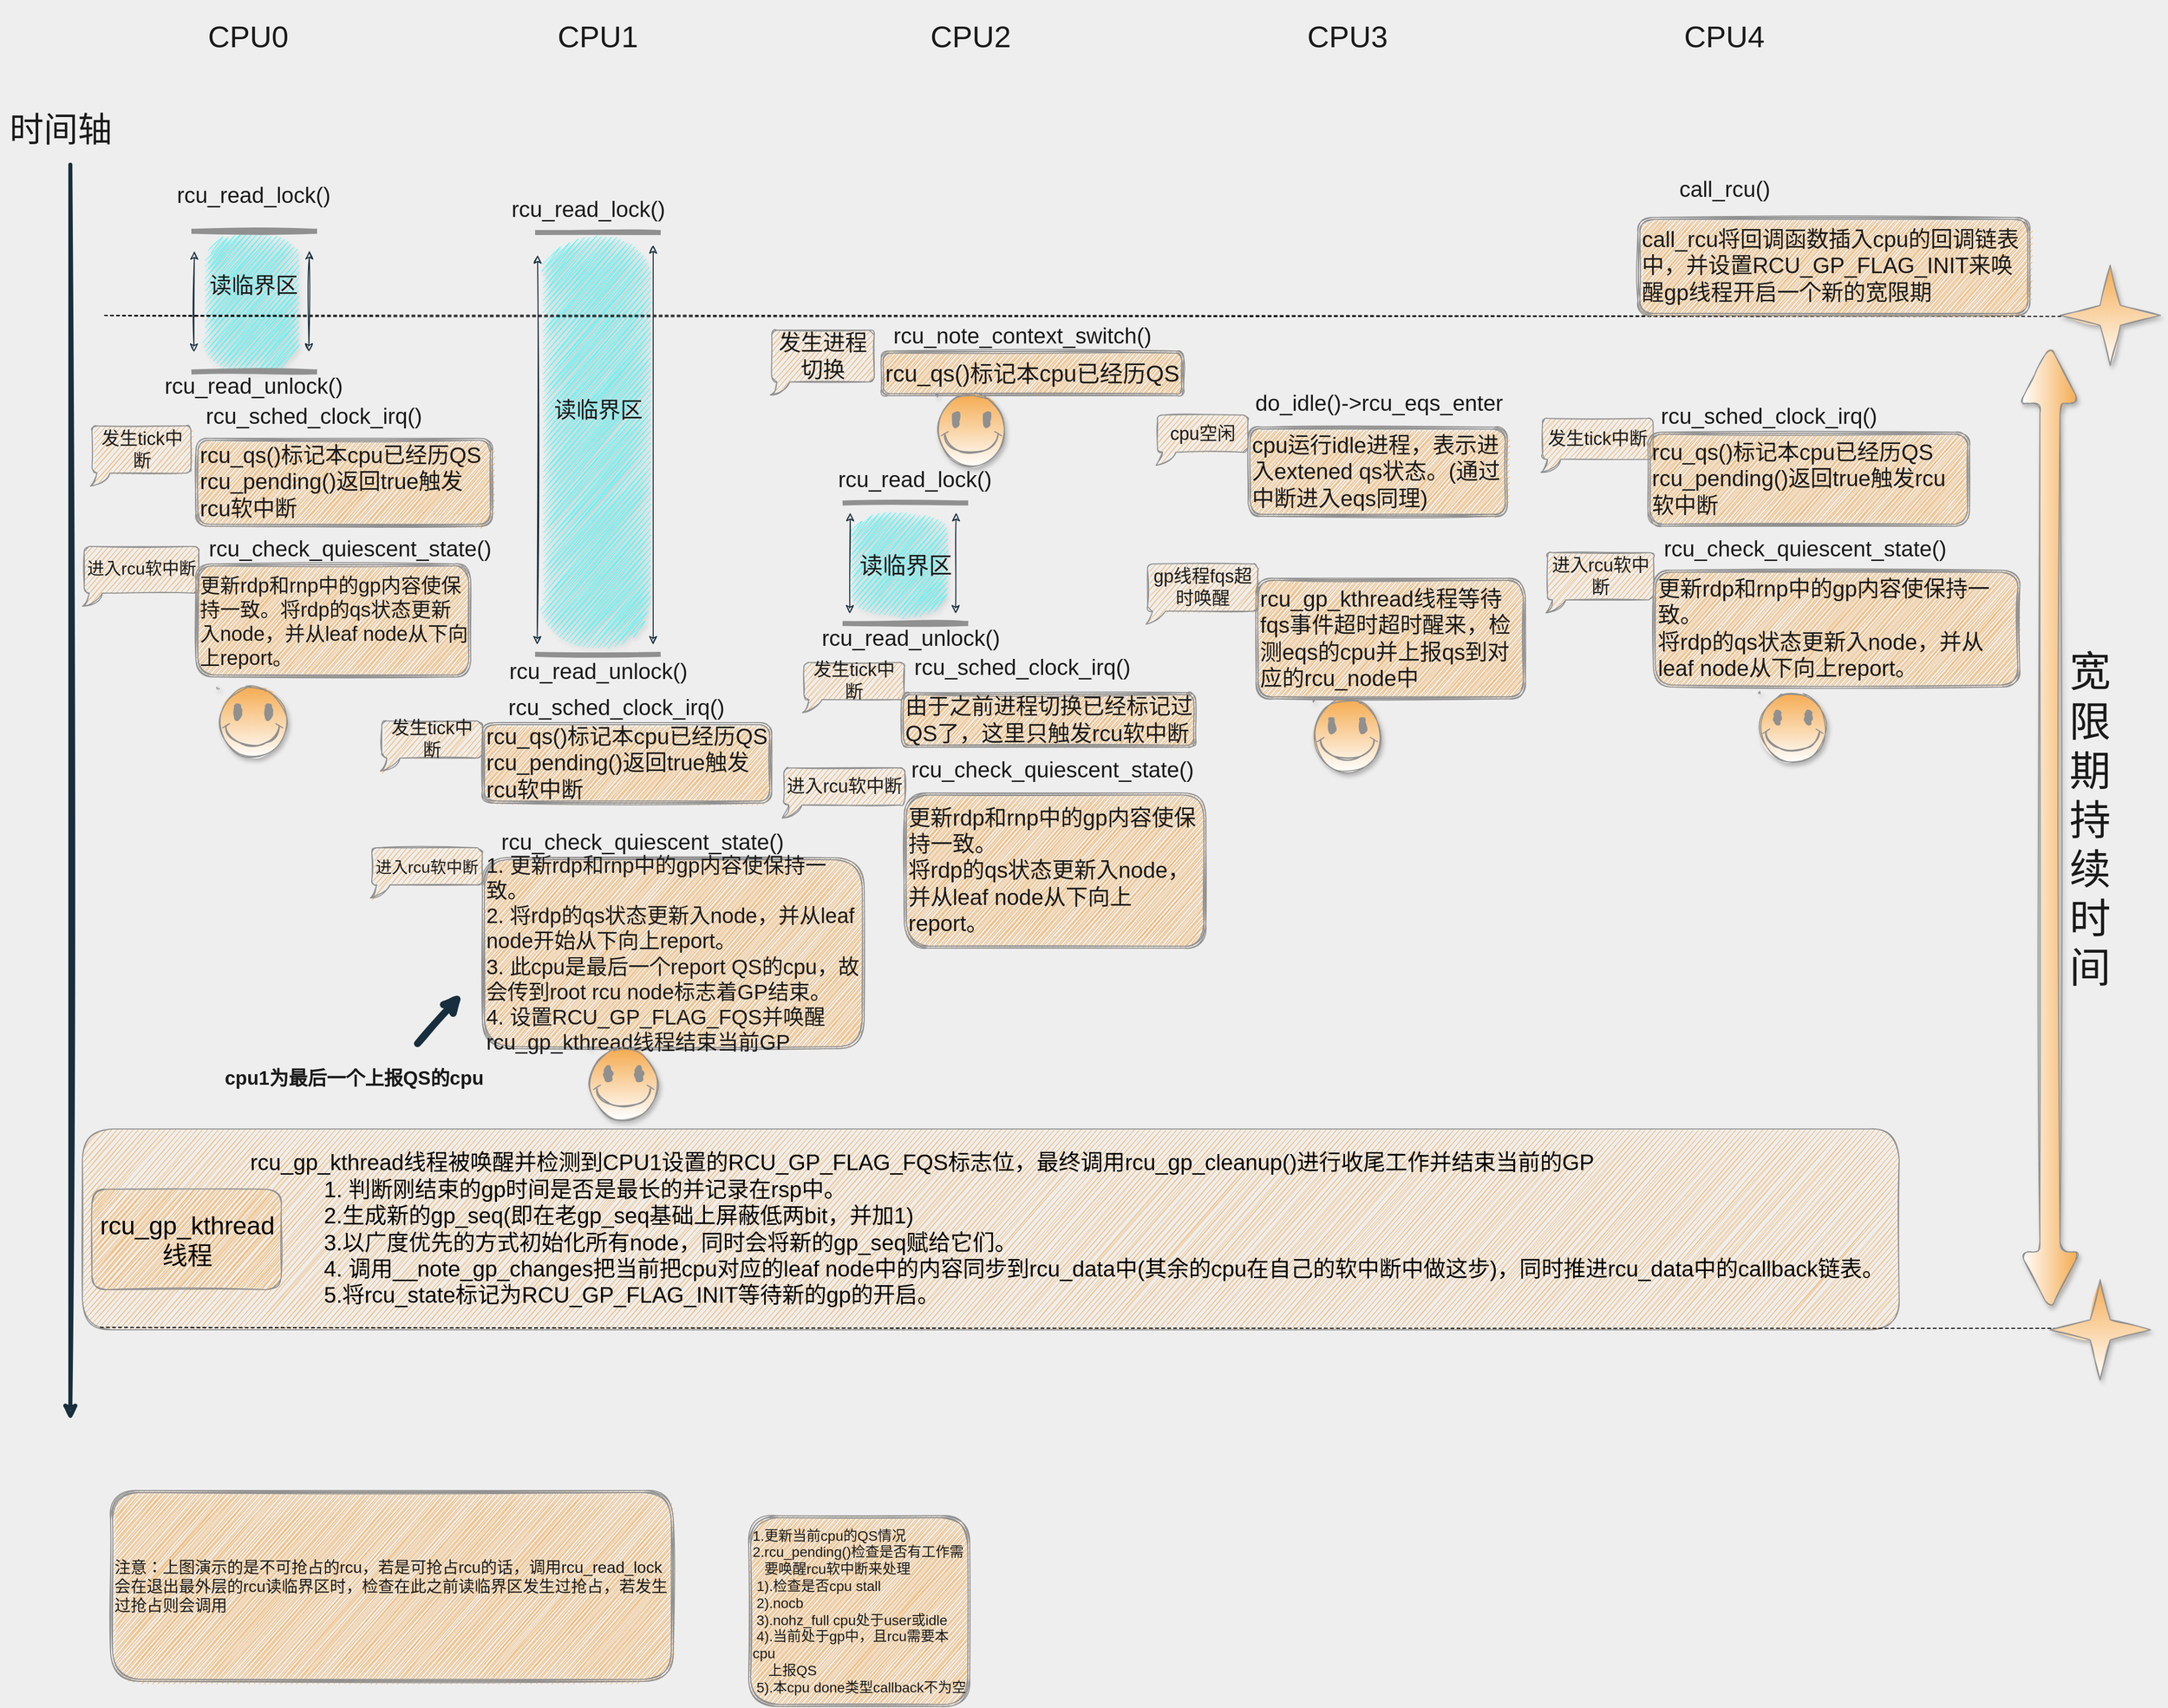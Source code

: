 <mxfile version="14.6.6" type="github">
  <diagram id="IhDVK5kIIlVH_irtN-wy" name="Page-1">
    <mxGraphModel dx="2830" dy="1410" grid="1" gridSize="10" guides="1" tooltips="1" connect="1" arrows="1" fold="1" page="1" pageScale="1" pageWidth="850" pageHeight="1100" background="#EEEEEE" math="0" shadow="0">
      <root>
        <mxCell id="0" />
        <mxCell id="1" parent="0" />
        <mxCell id="dhijnRjkVFzv72ZYH4DM-175" value="" style="shape=cylinder;whiteSpace=wrap;html=1;boundedLbl=1;backgroundOutline=1;rounded=1;shadow=1;fontSize=25;fontColor=#1A1A1A;align=left;strokeColor=none;fillColor=#33FFFF;gradientColor=#ffffff;sketch=1;fillStyle=zigzag;" vertex="1" parent="1">
          <mxGeometry x="796" y="554.88" width="96.5" height="103.75" as="geometry" />
        </mxCell>
        <mxCell id="dhijnRjkVFzv72ZYH4DM-174" value="" style="shape=cylinder;whiteSpace=wrap;html=1;boundedLbl=1;backgroundOutline=1;rounded=1;shadow=1;fontSize=25;fontColor=#1A1A1A;align=left;strokeColor=none;fillColor=#33FFFF;gradientColor=#ffffff;sketch=1;fillStyle=zigzag;" vertex="1" parent="1">
          <mxGeometry x="489.25" y="279.25" width="105.75" height="410" as="geometry" />
        </mxCell>
        <mxCell id="dhijnRjkVFzv72ZYH4DM-172" value="" style="shape=cylinder;whiteSpace=wrap;html=1;boundedLbl=1;backgroundOutline=1;rounded=1;shadow=1;fontSize=25;fontColor=#1A1A1A;align=left;strokeColor=none;fillColor=#33FFFF;gradientColor=#ffffff;sketch=1;fillStyle=zigzag;" vertex="1" parent="1">
          <mxGeometry x="153.25" y="276.25" width="93.5" height="140" as="geometry" />
        </mxCell>
        <mxCell id="dhijnRjkVFzv72ZYH4DM-1" value="" style="shape=partialRectangle;whiteSpace=wrap;html=1;left=0;right=0;fillColor=none;fontColor=#1A1A1A;strokeColor=#909090;strokeWidth=5;sketch=1;rounded=1;" vertex="1" parent="1">
          <mxGeometry x="143" y="276.25" width="120" height="140" as="geometry" />
        </mxCell>
        <mxCell id="dhijnRjkVFzv72ZYH4DM-3" value="读临界区" style="text;html=1;resizable=0;autosize=1;align=center;verticalAlign=middle;points=[];fillColor=none;strokeColor=none;fontColor=#1A1A1A;fontSize=22;sketch=1;rounded=1;" vertex="1" parent="1">
          <mxGeometry x="151.5" y="316.25" width="100" height="30" as="geometry" />
        </mxCell>
        <mxCell id="dhijnRjkVFzv72ZYH4DM-6" value="" style="endArrow=none;dashed=1;html=1;fontSize=19;fontColor=#1A1A1A;labelBackgroundColor=#EEEEEE;sketch=1;curved=1;" edge="1" parent="1">
          <mxGeometry width="50" height="50" relative="1" as="geometry">
            <mxPoint x="54" y="360" as="sourcePoint" />
            <mxPoint x="2010" y="361" as="targetPoint" />
          </mxGeometry>
        </mxCell>
        <mxCell id="dhijnRjkVFzv72ZYH4DM-7" value="call_rcu()" style="text;html=1;resizable=0;autosize=1;align=center;verticalAlign=middle;points=[];fillColor=none;strokeColor=none;fontColor=#1A1A1A;fontSize=22;sketch=1;rounded=1;" vertex="1" parent="1">
          <mxGeometry x="1611" y="220" width="110" height="30" as="geometry" />
        </mxCell>
        <mxCell id="dhijnRjkVFzv72ZYH4DM-8" value="rcu_read_lock()" style="text;html=1;resizable=0;autosize=1;align=center;verticalAlign=middle;points=[];fillColor=none;strokeColor=none;fontColor=#1A1A1A;fontSize=22;sketch=1;rounded=1;" vertex="1" parent="1">
          <mxGeometry x="116.5" y="226.25" width="170" height="30" as="geometry" />
        </mxCell>
        <mxCell id="dhijnRjkVFzv72ZYH4DM-9" value="rcu_read_unlock()" style="text;html=1;resizable=0;autosize=1;align=center;verticalAlign=middle;points=[];fillColor=none;strokeColor=none;fontColor=#1A1A1A;fontSize=22;sketch=1;rounded=1;" vertex="1" parent="1">
          <mxGeometry x="106.5" y="416.25" width="190" height="30" as="geometry" />
        </mxCell>
        <mxCell id="dhijnRjkVFzv72ZYH4DM-12" value="" style="endArrow=classic;html=1;fontSize=13;fontColor=#1A1A1A;strokeWidth=4;strokeColor=#182E3E;labelBackgroundColor=#EEEEEE;sketch=1;" edge="1" parent="1">
          <mxGeometry width="50" height="50" relative="1" as="geometry">
            <mxPoint x="20" y="210" as="sourcePoint" />
            <mxPoint x="20" y="1460" as="targetPoint" />
          </mxGeometry>
        </mxCell>
        <mxCell id="dhijnRjkVFzv72ZYH4DM-13" value="时间轴" style="text;html=1;resizable=0;autosize=1;align=center;verticalAlign=middle;points=[];fillColor=none;strokeColor=none;fontColor=#1A1A1A;fontSize=34;sketch=1;rounded=1;" vertex="1" parent="1">
          <mxGeometry x="-50" y="150" width="120" height="50" as="geometry" />
        </mxCell>
        <mxCell id="dhijnRjkVFzv72ZYH4DM-17" value="发生tick中断" style="whiteSpace=wrap;html=1;shape=mxgraph.basic.roundRectCallout;dx=7.8;dy=13;size=5;boundedLbl=1;fontColor=#1A1A1A;strokeColor=#909090;fontSize=18;fillColor=#F5AB50;sketch=1;rounded=1;" vertex="1" parent="1">
          <mxGeometry x="41.5" y="470" width="98.5" height="60" as="geometry" />
        </mxCell>
        <mxCell id="dhijnRjkVFzv72ZYH4DM-20" value="rcu_sched_clock_irq()" style="text;html=1;resizable=0;autosize=1;align=center;verticalAlign=middle;points=[];fillColor=none;strokeColor=none;fontColor=#1A1A1A;fontSize=22;sketch=1;rounded=1;" vertex="1" parent="1">
          <mxGeometry x="147" y="446.25" width="230" height="30" as="geometry" />
        </mxCell>
        <mxCell id="dhijnRjkVFzv72ZYH4DM-22" value="&lt;span style=&quot;font-size: 14px&quot;&gt;1.更新当前cpu的QS情况&lt;/span&gt;&lt;br style=&quot;font-size: 14px&quot;&gt;&lt;span style=&quot;font-size: 14px&quot;&gt;2.rcu_pending()检查是否有工作需&lt;br&gt;&amp;nbsp; &amp;nbsp;要唤醒rcu软中断来处理&lt;br&gt;&amp;nbsp;1).检查是否cpu stall&lt;br&gt;&amp;nbsp;2).nocb&lt;br&gt;&amp;nbsp;3).nohz_full cpu处于user或idle&lt;br&gt;&amp;nbsp;4).当前处于gp中，且rcu需要本cpu&lt;br&gt;&amp;nbsp; &amp;nbsp; 上报QS&lt;br&gt;&amp;nbsp;5).本cpu done类型callback不为空&lt;br&gt;&lt;/span&gt;" style="shape=ext;double=1;whiteSpace=wrap;html=1;fontColor=#1A1A1A;strokeColor=#909090;fillColor=#F5AB50;align=left;sketch=1;rounded=1;" vertex="1" parent="1">
          <mxGeometry x="695" y="1555" width="220" height="190" as="geometry" />
        </mxCell>
        <mxCell id="dhijnRjkVFzv72ZYH4DM-25" value="进入rcu软中断" style="whiteSpace=wrap;html=1;shape=mxgraph.basic.roundRectCallout;dx=7.8;dy=13;size=5;boundedLbl=1;fontColor=#1A1A1A;strokeColor=#909090;fontSize=17;fillColor=#F5AB50;sketch=1;rounded=1;" vertex="1" parent="1">
          <mxGeometry x="33.75" y="590" width="114" height="59.5" as="geometry" />
        </mxCell>
        <mxCell id="dhijnRjkVFzv72ZYH4DM-26" value="rcu_check_quiescent_state()" style="text;html=1;resizable=0;autosize=1;align=center;verticalAlign=middle;points=[];fillColor=none;strokeColor=none;fontColor=#1A1A1A;fontSize=22;sketch=1;rounded=1;" vertex="1" parent="1">
          <mxGeometry x="147.75" y="577.5" width="300" height="30" as="geometry" />
        </mxCell>
        <mxCell id="dhijnRjkVFzv72ZYH4DM-32" value="" style="shape=image;html=1;verticalAlign=top;verticalLabelPosition=bottom;imageAspect=0;aspect=fixed;image=https://cdn1.iconfinder.com/data/icons/technology-and-hardware-2/200/vector_66_06-128.png;fontColor=#1A1A1A;strokeColor=#909090;fillColor=#F5AB50;align=left;labelBackgroundColor=#EEEEEE;sketch=1;rounded=1;" vertex="1" parent="1">
          <mxGeometry x="166" y="100" width="68" height="68" as="geometry" />
        </mxCell>
        <mxCell id="dhijnRjkVFzv72ZYH4DM-33" value="" style="shape=image;html=1;verticalAlign=top;verticalLabelPosition=bottom;imageAspect=0;aspect=fixed;image=https://cdn1.iconfinder.com/data/icons/technology-and-hardware-2/200/vector_66_06-128.png;fontColor=#1A1A1A;strokeColor=#909090;fillColor=#F5AB50;align=left;labelBackgroundColor=#EEEEEE;sketch=1;rounded=1;" vertex="1" parent="1">
          <mxGeometry x="511" y="100" width="68" height="68" as="geometry" />
        </mxCell>
        <mxCell id="dhijnRjkVFzv72ZYH4DM-34" value="" style="shape=image;html=1;verticalAlign=top;verticalLabelPosition=bottom;imageAspect=0;aspect=fixed;image=https://cdn1.iconfinder.com/data/icons/technology-and-hardware-2/200/vector_66_06-128.png;fontColor=#1A1A1A;strokeColor=#909090;fillColor=#F5AB50;align=left;labelBackgroundColor=#EEEEEE;sketch=1;rounded=1;" vertex="1" parent="1">
          <mxGeometry x="1257" y="100" width="68" height="68" as="geometry" />
        </mxCell>
        <mxCell id="dhijnRjkVFzv72ZYH4DM-36" value="" style="shape=partialRectangle;whiteSpace=wrap;html=1;left=0;right=0;fillColor=none;fontColor=#1A1A1A;strokeColor=#909090;strokeWidth=5;sketch=1;rounded=1;" vertex="1" parent="1">
          <mxGeometry x="485" y="277.5" width="120" height="420" as="geometry" />
        </mxCell>
        <mxCell id="dhijnRjkVFzv72ZYH4DM-37" value="读临界区" style="text;html=1;resizable=0;autosize=1;align=center;verticalAlign=middle;points=[];fillColor=none;strokeColor=none;fontColor=#1A1A1A;fontSize=22;sketch=1;rounded=1;" vertex="1" parent="1">
          <mxGeometry x="495" y="440" width="100" height="30" as="geometry" />
        </mxCell>
        <mxCell id="dhijnRjkVFzv72ZYH4DM-38" value="rcu_read_lock()" style="text;html=1;resizable=0;autosize=1;align=center;verticalAlign=middle;points=[];fillColor=none;strokeColor=none;fontColor=#1A1A1A;fontSize=22;sketch=1;rounded=1;" vertex="1" parent="1">
          <mxGeometry x="450" y="240" width="170" height="30" as="geometry" />
        </mxCell>
        <mxCell id="dhijnRjkVFzv72ZYH4DM-39" value="rcu_read_unlock()" style="text;html=1;resizable=0;autosize=1;align=center;verticalAlign=middle;points=[];fillColor=none;strokeColor=none;fontColor=#1A1A1A;fontSize=22;sketch=1;rounded=1;" vertex="1" parent="1">
          <mxGeometry x="450" y="700" width="190" height="30" as="geometry" />
        </mxCell>
        <mxCell id="dhijnRjkVFzv72ZYH4DM-42" value="" style="endArrow=classic;startArrow=classic;html=1;fontColor=#1A1A1A;strokeColor=#182E3E;labelBackgroundColor=#EEEEEE;sketch=1;" edge="1" parent="1">
          <mxGeometry width="50" height="50" relative="1" as="geometry">
            <mxPoint x="484.66" y="687.85" as="sourcePoint" />
            <mxPoint x="485" y="300" as="targetPoint" />
          </mxGeometry>
        </mxCell>
        <mxCell id="dhijnRjkVFzv72ZYH4DM-44" value="" style="endArrow=classic;startArrow=classic;html=1;fontColor=#1A1A1A;strokeColor=#182E3E;labelBackgroundColor=#EEEEEE;sketch=1;" edge="1" parent="1">
          <mxGeometry width="50" height="50" relative="1" as="geometry">
            <mxPoint x="600.0" y="687.85" as="sourcePoint" />
            <mxPoint x="600" y="290" as="targetPoint" />
          </mxGeometry>
        </mxCell>
        <mxCell id="dhijnRjkVFzv72ZYH4DM-45" value="" style="endArrow=classic;startArrow=classic;html=1;fontColor=#1A1A1A;strokeColor=#182E3E;exitX=0.174;exitY=0.018;exitDx=0;exitDy=0;exitPerimeter=0;labelBackgroundColor=#EEEEEE;sketch=1;" edge="1" parent="1">
          <mxGeometry width="50" height="50" relative="1" as="geometry">
            <mxPoint x="257.41" y="396.25" as="sourcePoint" />
            <mxPoint x="257.83" y="295.71" as="targetPoint" />
          </mxGeometry>
        </mxCell>
        <mxCell id="dhijnRjkVFzv72ZYH4DM-46" value="" style="endArrow=classic;startArrow=classic;html=1;fontColor=#1A1A1A;strokeColor=#182E3E;exitX=0.174;exitY=0.018;exitDx=0;exitDy=0;exitPerimeter=0;labelBackgroundColor=#EEEEEE;sketch=1;" edge="1" parent="1">
          <mxGeometry width="50" height="50" relative="1" as="geometry">
            <mxPoint x="143.0" y="396.52" as="sourcePoint" />
            <mxPoint x="143.42" y="295.98" as="targetPoint" />
          </mxGeometry>
        </mxCell>
        <mxCell id="dhijnRjkVFzv72ZYH4DM-47" value="" style="shape=image;html=1;verticalAlign=top;verticalLabelPosition=bottom;imageAspect=0;aspect=fixed;image=https://cdn1.iconfinder.com/data/icons/technology-and-hardware-2/200/vector_66_06-128.png;fontColor=#1A1A1A;strokeColor=#909090;fillColor=#F5AB50;align=left;labelBackgroundColor=#EEEEEE;sketch=1;rounded=1;" vertex="1" parent="1">
          <mxGeometry x="880" y="100" width="68" height="68" as="geometry" />
        </mxCell>
        <mxCell id="dhijnRjkVFzv72ZYH4DM-54" value="" style="shape=partialRectangle;whiteSpace=wrap;html=1;left=0;right=0;fillColor=none;fontColor=#1A1A1A;strokeColor=#909090;strokeWidth=5;sketch=1;rounded=1;" vertex="1" parent="1">
          <mxGeometry x="791" y="546.75" width="120" height="120" as="geometry" />
        </mxCell>
        <mxCell id="dhijnRjkVFzv72ZYH4DM-55" value="读临界区" style="text;html=1;resizable=0;autosize=1;align=center;verticalAlign=middle;points=[];fillColor=none;strokeColor=none;fontColor=#1A1A1A;fontSize=23;sketch=1;rounded=1;" vertex="1" parent="1">
          <mxGeometry x="796" y="594.25" width="110" height="30" as="geometry" />
        </mxCell>
        <mxCell id="dhijnRjkVFzv72ZYH4DM-56" value="rcu_read_lock()" style="text;html=1;resizable=0;autosize=1;align=center;verticalAlign=middle;points=[];fillColor=none;strokeColor=none;fontColor=#1A1A1A;fontSize=22;sketch=1;rounded=1;" vertex="1" parent="1">
          <mxGeometry x="775" y="509.25" width="170" height="30" as="geometry" />
        </mxCell>
        <mxCell id="dhijnRjkVFzv72ZYH4DM-57" value="rcu_read_unlock()" style="text;html=1;resizable=0;autosize=1;align=center;verticalAlign=middle;points=[];fillColor=none;strokeColor=none;fontColor=#1A1A1A;fontSize=22;sketch=1;rounded=1;" vertex="1" parent="1">
          <mxGeometry x="761" y="666.75" width="190" height="30" as="geometry" />
        </mxCell>
        <mxCell id="dhijnRjkVFzv72ZYH4DM-58" value="" style="endArrow=classic;startArrow=classic;html=1;fontColor=#1A1A1A;strokeColor=#182E3E;exitX=0.174;exitY=0.018;exitDx=0;exitDy=0;exitPerimeter=0;labelBackgroundColor=#EEEEEE;sketch=1;" edge="1" parent="1">
          <mxGeometry width="50" height="50" relative="1" as="geometry">
            <mxPoint x="901" y="657.02" as="sourcePoint" />
            <mxPoint x="901.42" y="556.48" as="targetPoint" />
          </mxGeometry>
        </mxCell>
        <mxCell id="dhijnRjkVFzv72ZYH4DM-59" value="" style="endArrow=classic;startArrow=classic;html=1;fontColor=#1A1A1A;strokeColor=#182E3E;exitX=0.174;exitY=0.018;exitDx=0;exitDy=0;exitPerimeter=0;labelBackgroundColor=#EEEEEE;sketch=1;" edge="1" parent="1">
          <mxGeometry width="50" height="50" relative="1" as="geometry">
            <mxPoint x="795.66" y="657.02" as="sourcePoint" />
            <mxPoint x="796.08" y="556.48" as="targetPoint" />
          </mxGeometry>
        </mxCell>
        <mxCell id="dhijnRjkVFzv72ZYH4DM-62" value="&lt;span style=&quot;font-size: 22px;&quot;&gt;rcu_qs()标记本cpu已经历QS&lt;br style=&quot;font-size: 22px;&quot;&gt;rcu_pending()返回true触发rcu软中断&lt;br style=&quot;font-size: 22px;&quot;&gt;&lt;/span&gt;" style="shape=ext;double=1;whiteSpace=wrap;html=1;fontColor=#1A1A1A;strokeColor=#909090;fillColor=#F5AB50;align=left;sketch=1;rounded=1;fontSize=22;" vertex="1" parent="1">
          <mxGeometry x="145" y="482.37" width="295" height="87.63" as="geometry" />
        </mxCell>
        <mxCell id="dhijnRjkVFzv72ZYH4DM-68" value="&lt;font style=&quot;font-size: 20px;&quot;&gt;更新rdp和rnp中的gp内容使保持一致。将rdp的qs状态更新入node，并从leaf node从下向上report。&lt;/font&gt;" style="shape=ext;double=1;whiteSpace=wrap;html=1;fontColor=#1A1A1A;strokeColor=#909090;fillColor=#F5AB50;align=left;sketch=1;rounded=1;fontSize=20;" vertex="1" parent="1">
          <mxGeometry x="145" y="607.5" width="273.5" height="112.5" as="geometry" />
        </mxCell>
        <mxCell id="dhijnRjkVFzv72ZYH4DM-70" value="发生tick中断" style="whiteSpace=wrap;html=1;shape=mxgraph.basic.roundRectCallout;dx=7.8;dy=13;size=5;boundedLbl=1;fontColor=#1A1A1A;strokeColor=#909090;fontSize=18;fillColor=#F5AB50;sketch=1;rounded=1;" vertex="1" parent="1">
          <mxGeometry x="330" y="763.75" width="100" height="50" as="geometry" />
        </mxCell>
        <mxCell id="dhijnRjkVFzv72ZYH4DM-71" value="rcu_sched_clock_irq()" style="text;html=1;resizable=0;autosize=1;align=center;verticalAlign=middle;points=[];fillColor=none;strokeColor=none;fontColor=#1A1A1A;fontSize=22;sketch=1;rounded=1;" vertex="1" parent="1">
          <mxGeometry x="447.75" y="735.5" width="230" height="30" as="geometry" />
        </mxCell>
        <mxCell id="dhijnRjkVFzv72ZYH4DM-72" value="进入rcu软中断" style="whiteSpace=wrap;html=1;shape=mxgraph.basic.roundRectCallout;dx=7.8;dy=13;size=5;boundedLbl=1;fontColor=#1A1A1A;strokeColor=#909090;fontSize=16;fillColor=#F5AB50;sketch=1;rounded=1;" vertex="1" parent="1">
          <mxGeometry x="320" y="890" width="110" height="50" as="geometry" />
        </mxCell>
        <mxCell id="dhijnRjkVFzv72ZYH4DM-73" value="rcu_check_quiescent_state()" style="text;html=1;resizable=0;autosize=1;align=center;verticalAlign=middle;points=[];fillColor=none;strokeColor=none;fontColor=#1A1A1A;fontSize=22;sketch=1;rounded=1;" vertex="1" parent="1">
          <mxGeometry x="439" y="870" width="300" height="30" as="geometry" />
        </mxCell>
        <mxCell id="dhijnRjkVFzv72ZYH4DM-75" value="&lt;font style=&quot;font-size: 21px;&quot;&gt;1. 更新rdp和rnp中的gp内容使保持一致。&lt;br style=&quot;font-size: 21px;&quot;&gt;2. 将rdp的qs状态更新入node，并从leaf node开始从下向上report。&lt;br style=&quot;font-size: 21px;&quot;&gt;3. 此cpu是最后一个report QS的cpu，故会传到root rcu node标志着GP结束。&lt;br style=&quot;font-size: 21px;&quot;&gt;4. 设置RCU_GP_FLAG_FQS并唤醒rcu_gp_kthread线程结束当前GP&lt;br style=&quot;font-size: 21px;&quot;&gt;&lt;/font&gt;" style="shape=ext;double=1;whiteSpace=wrap;html=1;fontColor=#1A1A1A;strokeColor=#909090;fillColor=#F5AB50;align=left;sketch=1;rounded=1;fontSize=21;" vertex="1" parent="1">
          <mxGeometry x="430" y="900" width="380" height="190" as="geometry" />
        </mxCell>
        <mxCell id="dhijnRjkVFzv72ZYH4DM-77" value="发生进程切换" style="whiteSpace=wrap;html=1;shape=mxgraph.basic.roundRectCallout;dx=7.8;dy=13;size=5;boundedLbl=1;fontColor=#1A1A1A;strokeColor=#909090;fontSize=22;fillColor=#F5AB50;sketch=1;rounded=1;" vertex="1" parent="1">
          <mxGeometry x="718" y="374.75" width="102" height="64.5" as="geometry" />
        </mxCell>
        <mxCell id="dhijnRjkVFzv72ZYH4DM-78" value="rcu_note_context_switch()&lt;br style=&quot;font-size: 22px;&quot;&gt;" style="text;html=1;resizable=0;autosize=1;align=center;verticalAlign=middle;points=[];fillColor=none;strokeColor=none;fontColor=#1A1A1A;fontSize=22;sketch=1;rounded=1;" vertex="1" parent="1">
          <mxGeometry x="832" y="365.5" width="270" height="30" as="geometry" />
        </mxCell>
        <mxCell id="dhijnRjkVFzv72ZYH4DM-84" value="&lt;span style=&quot;font-size: 23px;&quot;&gt;rcu_qs()标记本cpu已经历QS&lt;br style=&quot;font-size: 23px;&quot;&gt;&lt;/span&gt;" style="shape=ext;double=1;whiteSpace=wrap;html=1;fontColor=#1A1A1A;strokeColor=#909090;fillColor=#F5AB50;align=left;fontSize=23;sketch=1;rounded=1;" vertex="1" parent="1">
          <mxGeometry x="827" y="395.5" width="301" height="44.5" as="geometry" />
        </mxCell>
        <mxCell id="dhijnRjkVFzv72ZYH4DM-85" value="发生tick中断" style="whiteSpace=wrap;html=1;shape=mxgraph.basic.roundRectCallout;dx=7.8;dy=13;size=5;boundedLbl=1;fontColor=#1A1A1A;strokeColor=#909090;fontSize=18;fillColor=#F5AB50;sketch=1;rounded=1;" vertex="1" parent="1">
          <mxGeometry x="750" y="705.5" width="100" height="50" as="geometry" />
        </mxCell>
        <mxCell id="dhijnRjkVFzv72ZYH4DM-86" value="rcu_sched_clock_irq()" style="text;html=1;resizable=0;autosize=1;align=center;verticalAlign=middle;points=[];fillColor=none;strokeColor=none;fontColor=#1A1A1A;fontSize=22;sketch=1;rounded=1;" vertex="1" parent="1">
          <mxGeometry x="852" y="695.5" width="230" height="30" as="geometry" />
        </mxCell>
        <mxCell id="dhijnRjkVFzv72ZYH4DM-87" value="进入rcu软中断" style="whiteSpace=wrap;html=1;shape=mxgraph.basic.roundRectCallout;dx=7.8;dy=13;size=5;boundedLbl=1;fontColor=#1A1A1A;strokeColor=#909090;fontSize=18;fillColor=#F5AB50;sketch=1;rounded=1;" vertex="1" parent="1">
          <mxGeometry x="730" y="810.5" width="120.5" height="50" as="geometry" />
        </mxCell>
        <mxCell id="dhijnRjkVFzv72ZYH4DM-88" value="rcu_check_quiescent_state()" style="text;html=1;resizable=0;autosize=1;align=center;verticalAlign=middle;points=[];fillColor=none;strokeColor=none;fontColor=#1A1A1A;fontSize=22;sketch=1;rounded=1;" vertex="1" parent="1">
          <mxGeometry x="847" y="798.13" width="300" height="30" as="geometry" />
        </mxCell>
        <mxCell id="dhijnRjkVFzv72ZYH4DM-90" value="&lt;span style=&quot;font-size: 22px;&quot;&gt;由于之前进程切换已经标记过QS了，这里只触发rcu软中断&lt;br style=&quot;font-size: 22px;&quot;&gt;&lt;/span&gt;" style="shape=ext;double=1;whiteSpace=wrap;html=1;fontColor=#1A1A1A;strokeColor=#909090;fillColor=#F5AB50;align=left;sketch=1;rounded=1;fontSize=22;" vertex="1" parent="1">
          <mxGeometry x="847" y="735.5" width="293" height="54.5" as="geometry" />
        </mxCell>
        <mxCell id="dhijnRjkVFzv72ZYH4DM-91" value="&lt;font style=&quot;font-size: 22px;&quot;&gt;更新rdp和rnp中的gp内容使保持一致。&lt;br style=&quot;font-size: 22px;&quot;&gt;将rdp的qs状态更新入node，并从leaf node从下向上report。&lt;/font&gt;" style="shape=ext;double=1;whiteSpace=wrap;html=1;fontColor=#1A1A1A;strokeColor=#909090;fillColor=#F5AB50;align=left;sketch=1;rounded=1;fontSize=22;" vertex="1" parent="1">
          <mxGeometry x="850" y="835.5" width="300" height="154.5" as="geometry" />
        </mxCell>
        <mxCell id="dhijnRjkVFzv72ZYH4DM-95" value="&lt;font color=&quot;#000000&quot; style=&quot;font-size: 22px&quot;&gt;&amp;nbsp; &amp;nbsp; &amp;nbsp; &amp;nbsp; &amp;nbsp; &amp;nbsp; &amp;nbsp; &amp;nbsp; &amp;nbsp; &amp;nbsp; &amp;nbsp; &amp;nbsp; &amp;nbsp; &amp;nbsp;rcu_gp_kthread线程被唤醒并检测到CPU1设置的RCU_GP_FLAG_FQS标志位，最终调用rcu_gp_cleanup()进行收尾工作并结束当前的GP&lt;br style=&quot;font-size: 22px&quot;&gt;&amp;nbsp; &amp;nbsp; &amp;nbsp; &amp;nbsp; &amp;nbsp; &amp;nbsp; &amp;nbsp; &amp;nbsp; &amp;nbsp; &amp;nbsp; &amp;nbsp; &amp;nbsp; &amp;nbsp; &amp;nbsp; &amp;nbsp; &amp;nbsp; &amp;nbsp; &amp;nbsp; &amp;nbsp; &amp;nbsp;1. 判断刚结束的gp时间是否是最长的并记录在rsp中。&lt;br style=&quot;font-size: 22px&quot;&gt;&lt;div style=&quot;font-size: 22px&quot;&gt;&lt;span style=&quot;font-size: 22px&quot;&gt;&amp;nbsp; &amp;nbsp; &amp;nbsp; &amp;nbsp; &amp;nbsp; &amp;nbsp; &amp;nbsp; &amp;nbsp; &amp;nbsp; &amp;nbsp; &amp;nbsp; &amp;nbsp; &amp;nbsp; &amp;nbsp; &amp;nbsp; &amp;nbsp; &amp;nbsp; &amp;nbsp; &amp;nbsp; &amp;nbsp;2.生成新的gp_seq(即在老gp_seq基础上屏蔽低两bit，并加1)&lt;/span&gt;&lt;/div&gt;&lt;div style=&quot;font-size: 22px&quot;&gt;&lt;span style=&quot;font-size: 22px&quot;&gt;&amp;nbsp; &amp;nbsp; &amp;nbsp; &amp;nbsp; &amp;nbsp; &amp;nbsp; &amp;nbsp; &amp;nbsp; &amp;nbsp; &amp;nbsp; &amp;nbsp; &amp;nbsp; &amp;nbsp; &amp;nbsp; &amp;nbsp; &amp;nbsp; &amp;nbsp; &amp;nbsp; &amp;nbsp; &amp;nbsp;3.以广度优先的方式初始化所有node，同时会将新的gp_seq赋给它们。&lt;/span&gt;&lt;/div&gt;&lt;div style=&quot;font-size: 22px&quot;&gt;&lt;span style=&quot;font-size: 22px&quot;&gt;&amp;nbsp; &amp;nbsp; &amp;nbsp; &amp;nbsp; &amp;nbsp; &amp;nbsp; &amp;nbsp; &amp;nbsp; &amp;nbsp; &amp;nbsp; &amp;nbsp; &amp;nbsp; &amp;nbsp; &amp;nbsp; &amp;nbsp; &amp;nbsp; &amp;nbsp; &amp;nbsp; &amp;nbsp; &amp;nbsp;4. 调用__note_gp_changes把当前把cpu对应的leaf node中的内容同步到rcu_data中(其余的cpu在自己的软中断中做这步)，同时推进rcu_data中的callback链表。&lt;/span&gt;&lt;/div&gt;&lt;div style=&quot;font-size: 22px&quot;&gt;&lt;span style=&quot;font-size: 22px&quot;&gt;&amp;nbsp; &amp;nbsp; &amp;nbsp; &amp;nbsp; &amp;nbsp; &amp;nbsp; &amp;nbsp; &amp;nbsp; &amp;nbsp; &amp;nbsp; &amp;nbsp; &amp;nbsp; &amp;nbsp; &amp;nbsp; &amp;nbsp; &amp;nbsp; &amp;nbsp; &amp;nbsp; &amp;nbsp; &amp;nbsp;5.将rcu_state标记为RCU_GP_FLAG_INIT等待新的gp的开启。&lt;/span&gt;&lt;/div&gt;&lt;/font&gt;" style="whiteSpace=wrap;html=1;fontSize=22;strokeColor=#909090;align=left;fillColor=#F5AB50;fontColor=#1A1A1A;sketch=1;rounded=1;" vertex="1" parent="1">
          <mxGeometry x="32" y="1170" width="1808" height="200" as="geometry" />
        </mxCell>
        <mxCell id="dhijnRjkVFzv72ZYH4DM-96" value="&lt;font color=&quot;#000000&quot; style=&quot;font-size: 25px;&quot;&gt;rcu_gp_kthread线程&lt;/font&gt;" style="whiteSpace=wrap;html=1;fontSize=25;strokeColor=#909090;align=center;fontColor=#1A1A1A;fillColor=#F5AB50;sketch=1;rounded=1;fontStyle=0" vertex="1" parent="1">
          <mxGeometry x="41.5" y="1230" width="188.5" height="100" as="geometry" />
        </mxCell>
        <mxCell id="dhijnRjkVFzv72ZYH4DM-99" value="发生tick中断" style="whiteSpace=wrap;html=1;shape=mxgraph.basic.roundRectCallout;dx=7.8;dy=13;size=5;boundedLbl=1;fontColor=#1A1A1A;strokeColor=#909090;fontSize=18;fillColor=#F5AB50;sketch=1;rounded=1;" vertex="1" parent="1">
          <mxGeometry x="1485" y="462.5" width="110" height="53.75" as="geometry" />
        </mxCell>
        <mxCell id="dhijnRjkVFzv72ZYH4DM-102" value="进入rcu软中断" style="whiteSpace=wrap;html=1;shape=mxgraph.basic.roundRectCallout;dx=7.8;dy=13;size=5;boundedLbl=1;fontColor=#1A1A1A;strokeColor=#909090;fontSize=18;fillColor=#F5AB50;sketch=1;rounded=1;" vertex="1" parent="1">
          <mxGeometry x="1490" y="596.25" width="105.5" height="60" as="geometry" />
        </mxCell>
        <mxCell id="dhijnRjkVFzv72ZYH4DM-103" value="rcu_check_quiescent_state()" style="text;html=1;resizable=0;autosize=1;align=center;verticalAlign=middle;points=[];fillColor=none;strokeColor=none;fontColor=#1A1A1A;fontSize=22;sketch=1;rounded=1;" vertex="1" parent="1">
          <mxGeometry x="1595.5" y="577.5" width="300" height="30" as="geometry" />
        </mxCell>
        <mxCell id="dhijnRjkVFzv72ZYH4DM-104" value="&lt;font style=&quot;font-size: 22px;&quot;&gt;更新rdp和rnp中的gp内容使保持一致。&lt;br style=&quot;font-size: 22px;&quot;&gt;将rdp的qs状态更新入node，并从leaf node从下向上report。&lt;/font&gt;" style="shape=ext;double=1;whiteSpace=wrap;html=1;fontColor=#1A1A1A;strokeColor=#909090;fillColor=#F5AB50;align=left;sketch=1;rounded=1;fontSize=22;" vertex="1" parent="1">
          <mxGeometry x="1595.5" y="613.75" width="364.5" height="116.25" as="geometry" />
        </mxCell>
        <mxCell id="dhijnRjkVFzv72ZYH4DM-106" value="注意：上图演示的是不可抢占的rcu，若是可抢占rcu的话，调用rcu_read_lock会在退出最外层的rcu读临界区时，检查在此之前读临界区发生过抢占，若发生过抢占则会调用" style="shape=ext;double=1;whiteSpace=wrap;html=1;fontSize=16;fontColor=#1A1A1A;strokeColor=#909090;align=left;fillColor=#F5AB50;sketch=1;rounded=1;" vertex="1" parent="1">
          <mxGeometry x="60" y="1530" width="560" height="190" as="geometry" />
        </mxCell>
        <mxCell id="dhijnRjkVFzv72ZYH4DM-107" value="rcu_sched_clock_irq()" style="text;html=1;resizable=0;autosize=1;align=center;verticalAlign=middle;points=[];fillColor=none;strokeColor=none;fontColor=#1A1A1A;fontSize=22;sketch=1;rounded=1;" vertex="1" parent="1">
          <mxGeometry x="1595" y="446.25" width="230" height="30" as="geometry" />
        </mxCell>
        <mxCell id="dhijnRjkVFzv72ZYH4DM-108" value="" style="endArrow=classic;html=1;fontSize=16;fontColor=#1A1A1A;strokeColor=#182E3E;strokeWidth=7;labelBackgroundColor=#EEEEEE;sketch=1;" edge="1" parent="1">
          <mxGeometry width="50" height="50" relative="1" as="geometry">
            <mxPoint x="365.5" y="1085" as="sourcePoint" />
            <mxPoint x="410" y="1035" as="targetPoint" />
          </mxGeometry>
        </mxCell>
        <mxCell id="dhijnRjkVFzv72ZYH4DM-109" value="cpu1为最后一个上报QS的cpu" style="text;html=1;resizable=0;autosize=1;align=center;verticalAlign=middle;points=[];fillColor=none;strokeColor=none;fontColor=#1A1A1A;fontSize=19;sketch=1;rounded=1;fontStyle=1" vertex="1" parent="1">
          <mxGeometry x="167.25" y="1105" width="270" height="30" as="geometry" />
        </mxCell>
        <mxCell id="dhijnRjkVFzv72ZYH4DM-111" value="" style="shape=image;html=1;verticalAlign=top;verticalLabelPosition=bottom;imageAspect=0;aspect=fixed;image=https://cdn1.iconfinder.com/data/icons/technology-and-hardware-2/200/vector_66_06-128.png;fontColor=#1A1A1A;strokeColor=#909090;fillColor=#F5AB50;align=left;labelBackgroundColor=#EEEEEE;sketch=1;rounded=1;" vertex="1" parent="1">
          <mxGeometry x="1632" y="100" width="68" height="68" as="geometry" />
        </mxCell>
        <mxCell id="dhijnRjkVFzv72ZYH4DM-112" value="do_idle()-&amp;gt;rcu_eqs_enter" style="text;html=1;resizable=0;autosize=1;align=center;verticalAlign=middle;points=[];fillColor=none;strokeColor=none;fontColor=#1A1A1A;fontSize=22;sketch=1;rounded=1;" vertex="1" parent="1">
          <mxGeometry x="1192" y="432.5" width="260" height="30" as="geometry" />
        </mxCell>
        <mxCell id="dhijnRjkVFzv72ZYH4DM-114" value="cpu空闲" style="whiteSpace=wrap;html=1;shape=mxgraph.basic.roundRectCallout;dx=7.8;dy=13;size=5;boundedLbl=1;fontColor=#1A1A1A;strokeColor=#909090;fontSize=18;fillColor=#F5AB50;sketch=1;rounded=1;" vertex="1" parent="1">
          <mxGeometry x="1102" y="459.25" width="90" height="50" as="geometry" />
        </mxCell>
        <mxCell id="dhijnRjkVFzv72ZYH4DM-116" value="&lt;span style=&quot;font-size: 22px;&quot;&gt;cpu运行idle进程，表示进入extened qs状态。(通过中断进入eqs同理)&lt;/span&gt;" style="shape=ext;double=1;whiteSpace=wrap;html=1;fontColor=#1A1A1A;strokeColor=#909090;fillColor=#F5AB50;align=left;sketch=1;rounded=1;fontSize=22;" vertex="1" parent="1">
          <mxGeometry x="1192" y="471.25" width="258" height="88.75" as="geometry" />
        </mxCell>
        <mxCell id="dhijnRjkVFzv72ZYH4DM-134" value="&lt;span style=&quot;font-size: 22px;&quot;&gt;rcu_qs()标记本cpu已经历QS&lt;br style=&quot;font-size: 22px;&quot;&gt;rcu_pending()返回true触发rcu软中断&lt;br style=&quot;font-size: 22px;&quot;&gt;&lt;/span&gt;" style="shape=ext;double=1;whiteSpace=wrap;html=1;fontColor=#1A1A1A;strokeColor=#909090;fillColor=#F5AB50;align=left;sketch=1;rounded=1;fontSize=22;" vertex="1" parent="1">
          <mxGeometry x="430" y="765.5" width="288" height="80" as="geometry" />
        </mxCell>
        <mxCell id="dhijnRjkVFzv72ZYH4DM-136" value="" style="verticalLabelPosition=bottom;verticalAlign=top;html=1;shape=mxgraph.basic.smiley;rounded=1;sketch=1;fontColor=#1A1A1A;strokeColor=#909090;fillColor=#F5AB50;shadow=1;gradientColor=#ffffff;" vertex="1" parent="1">
          <mxGeometry x="167.25" y="730" width="68.5" height="70" as="geometry" />
        </mxCell>
        <mxCell id="dhijnRjkVFzv72ZYH4DM-137" value="" style="verticalLabelPosition=bottom;verticalAlign=top;html=1;shape=mxgraph.basic.smiley;rounded=1;sketch=1;fontColor=#1A1A1A;strokeColor=#909090;fillColor=#F5AB50;shadow=1;gradientColor=#ffffff;" vertex="1" parent="1">
          <mxGeometry x="536.5" y="1090" width="68.5" height="70" as="geometry" />
        </mxCell>
        <mxCell id="dhijnRjkVFzv72ZYH4DM-138" value="" style="verticalLabelPosition=bottom;verticalAlign=top;html=1;shape=mxgraph.basic.smiley;rounded=1;sketch=1;fontColor=#1A1A1A;strokeColor=#909090;fillColor=#F5AB50;shadow=1;gradientColor=#ffffff;" vertex="1" parent="1">
          <mxGeometry x="882.5" y="439.25" width="68.5" height="70" as="geometry" />
        </mxCell>
        <mxCell id="dhijnRjkVFzv72ZYH4DM-139" value="" style="verticalLabelPosition=bottom;verticalAlign=top;html=1;shape=mxgraph.basic.smiley;rounded=1;sketch=1;fontColor=#1A1A1A;strokeColor=#909090;fillColor=#F5AB50;shadow=1;gradientColor=#ffffff;" vertex="1" parent="1">
          <mxGeometry x="1256.5" y="743.75" width="68.5" height="70" as="geometry" />
        </mxCell>
        <mxCell id="dhijnRjkVFzv72ZYH4DM-140" value="&lt;span style=&quot;font-size: 22px;&quot;&gt;rcu_gp_kthread线程等待fqs事件超时超时醒来，检测eqs的cpu并上报qs到对应的rcu_node中&lt;/span&gt;" style="shape=ext;double=1;whiteSpace=wrap;html=1;fontColor=#1A1A1A;strokeColor=#909090;fillColor=#F5AB50;align=left;sketch=1;rounded=1;fontSize=22;" vertex="1" parent="1">
          <mxGeometry x="1200" y="621.75" width="268" height="120" as="geometry" />
        </mxCell>
        <mxCell id="dhijnRjkVFzv72ZYH4DM-141" value="gp线程fqs超时唤醒" style="whiteSpace=wrap;html=1;shape=mxgraph.basic.roundRectCallout;dx=7.8;dy=13;size=5;boundedLbl=1;fontColor=#1A1A1A;strokeColor=#909090;fontSize=18;fillColor=#F5AB50;sketch=1;rounded=1;" vertex="1" parent="1">
          <mxGeometry x="1092" y="607.5" width="110" height="60" as="geometry" />
        </mxCell>
        <mxCell id="dhijnRjkVFzv72ZYH4DM-142" value="" style="verticalLabelPosition=bottom;verticalAlign=top;html=1;shape=mxgraph.basic.4_point_star_2;dx=0.8;rounded=1;shadow=1;sketch=1;fontColor=#1A1A1A;strokeColor=#909090;fillColor=#F5AB50;gradientColor=#ffffff;" vertex="1" parent="1">
          <mxGeometry x="2000" y="310" width="100" height="100" as="geometry" />
        </mxCell>
        <mxCell id="dhijnRjkVFzv72ZYH4DM-144" value="&lt;span style=&quot;font-size: 22px;&quot;&gt;call_rcu将回调函数插入cpu的回调链表中，并设置RCU_GP_FLAG_INIT来唤醒gp线程开启一个新的宽限期&lt;/span&gt;" style="shape=ext;double=1;whiteSpace=wrap;html=1;fontColor=#1A1A1A;strokeColor=#909090;fillColor=#F5AB50;align=left;sketch=1;rounded=1;fontSize=22;" vertex="1" parent="1">
          <mxGeometry x="1580" y="262.5" width="390" height="97.5" as="geometry" />
        </mxCell>
        <mxCell id="dhijnRjkVFzv72ZYH4DM-147" value="" style="verticalLabelPosition=bottom;verticalAlign=top;html=1;shape=mxgraph.basic.smiley;rounded=1;sketch=1;fontColor=#1A1A1A;strokeColor=#909090;fillColor=#F5AB50;shadow=1;gradientColor=#ffffff;" vertex="1" parent="1">
          <mxGeometry x="1700" y="735.5" width="68.5" height="70" as="geometry" />
        </mxCell>
        <mxCell id="dhijnRjkVFzv72ZYH4DM-148" value="&lt;span style=&quot;font-size: 22px;&quot;&gt;rcu_qs()标记本cpu已经历QS&lt;br style=&quot;font-size: 22px;&quot;&gt;rcu_pending()返回true触发rcu软中断&lt;br style=&quot;font-size: 22px;&quot;&gt;&lt;/span&gt;" style="shape=ext;double=1;whiteSpace=wrap;html=1;fontColor=#1A1A1A;strokeColor=#909090;fillColor=#F5AB50;align=left;sketch=1;rounded=1;fontSize=22;" vertex="1" parent="1">
          <mxGeometry x="1590" y="476.25" width="320" height="93.75" as="geometry" />
        </mxCell>
        <mxCell id="dhijnRjkVFzv72ZYH4DM-149" value="" style="endArrow=none;dashed=1;html=1;fontSize=19;fontColor=#1A1A1A;labelBackgroundColor=#EEEEEE;sketch=1;curved=1;" edge="1" parent="1">
          <mxGeometry width="50" height="50" relative="1" as="geometry">
            <mxPoint x="50" y="1367.5" as="sourcePoint" />
            <mxPoint x="2019" y="1368.5" as="targetPoint" />
          </mxGeometry>
        </mxCell>
        <mxCell id="dhijnRjkVFzv72ZYH4DM-150" value="" style="shape=doubleArrow;direction=south;whiteSpace=wrap;html=1;rounded=1;shadow=1;sketch=1;fontColor=#1A1A1A;strokeColor=#909090;fillColor=#F5AB50;gradientColor=#ffffff;align=left;arrowWidth=0.333;arrowSize=0.06;" vertex="1" parent="1">
          <mxGeometry x="1960" y="390" width="60" height="960" as="geometry" />
        </mxCell>
        <mxCell id="dhijnRjkVFzv72ZYH4DM-151" value="宽限期持续时间" style="text;html=1;strokeColor=none;fillColor=none;align=center;verticalAlign=middle;whiteSpace=wrap;rounded=0;shadow=1;sketch=1;fontColor=#1A1A1A;fontSize=41;" vertex="1" parent="1">
          <mxGeometry x="2010" y="736" width="40" height="254" as="geometry" />
        </mxCell>
        <mxCell id="dhijnRjkVFzv72ZYH4DM-152" value="CPU0" style="text;html=1;strokeColor=none;fillColor=none;align=center;verticalAlign=middle;whiteSpace=wrap;rounded=0;shadow=1;sketch=1;fontColor=#1A1A1A;fontSize=30;" vertex="1" parent="1">
          <mxGeometry x="131.5" y="50" width="130" height="64.25" as="geometry" />
        </mxCell>
        <mxCell id="dhijnRjkVFzv72ZYH4DM-153" value="CPU1" style="text;html=1;strokeColor=none;fillColor=none;align=center;verticalAlign=middle;whiteSpace=wrap;rounded=0;shadow=1;sketch=1;fontColor=#1A1A1A;fontSize=30;" vertex="1" parent="1">
          <mxGeometry x="480" y="50" width="130" height="64.25" as="geometry" />
        </mxCell>
        <mxCell id="dhijnRjkVFzv72ZYH4DM-154" value="CPU2" style="text;html=1;strokeColor=none;fillColor=none;align=center;verticalAlign=middle;whiteSpace=wrap;rounded=0;shadow=1;sketch=1;fontColor=#1A1A1A;fontSize=30;" vertex="1" parent="1">
          <mxGeometry x="850.5" y="50" width="130" height="64.25" as="geometry" />
        </mxCell>
        <mxCell id="dhijnRjkVFzv72ZYH4DM-155" value="CPU3" style="text;html=1;strokeColor=none;fillColor=none;align=center;verticalAlign=middle;whiteSpace=wrap;rounded=0;shadow=1;sketch=1;fontColor=#1A1A1A;fontSize=30;" vertex="1" parent="1">
          <mxGeometry x="1226" y="50" width="130" height="64.25" as="geometry" />
        </mxCell>
        <mxCell id="dhijnRjkVFzv72ZYH4DM-156" value="CPU4" style="text;html=1;strokeColor=none;fillColor=none;align=center;verticalAlign=middle;whiteSpace=wrap;rounded=0;shadow=1;sketch=1;fontColor=#1A1A1A;fontSize=30;" vertex="1" parent="1">
          <mxGeometry x="1601" y="50" width="130" height="64.25" as="geometry" />
        </mxCell>
        <mxCell id="dhijnRjkVFzv72ZYH4DM-168" value="" style="verticalLabelPosition=bottom;verticalAlign=top;html=1;shape=mxgraph.basic.4_point_star_2;dx=0.8;rounded=1;shadow=1;sketch=1;fontColor=#1A1A1A;strokeColor=#909090;fillColor=#F5AB50;gradientColor=#ffffff;" vertex="1" parent="1">
          <mxGeometry x="1990" y="1320" width="100" height="100" as="geometry" />
        </mxCell>
      </root>
    </mxGraphModel>
  </diagram>
</mxfile>

